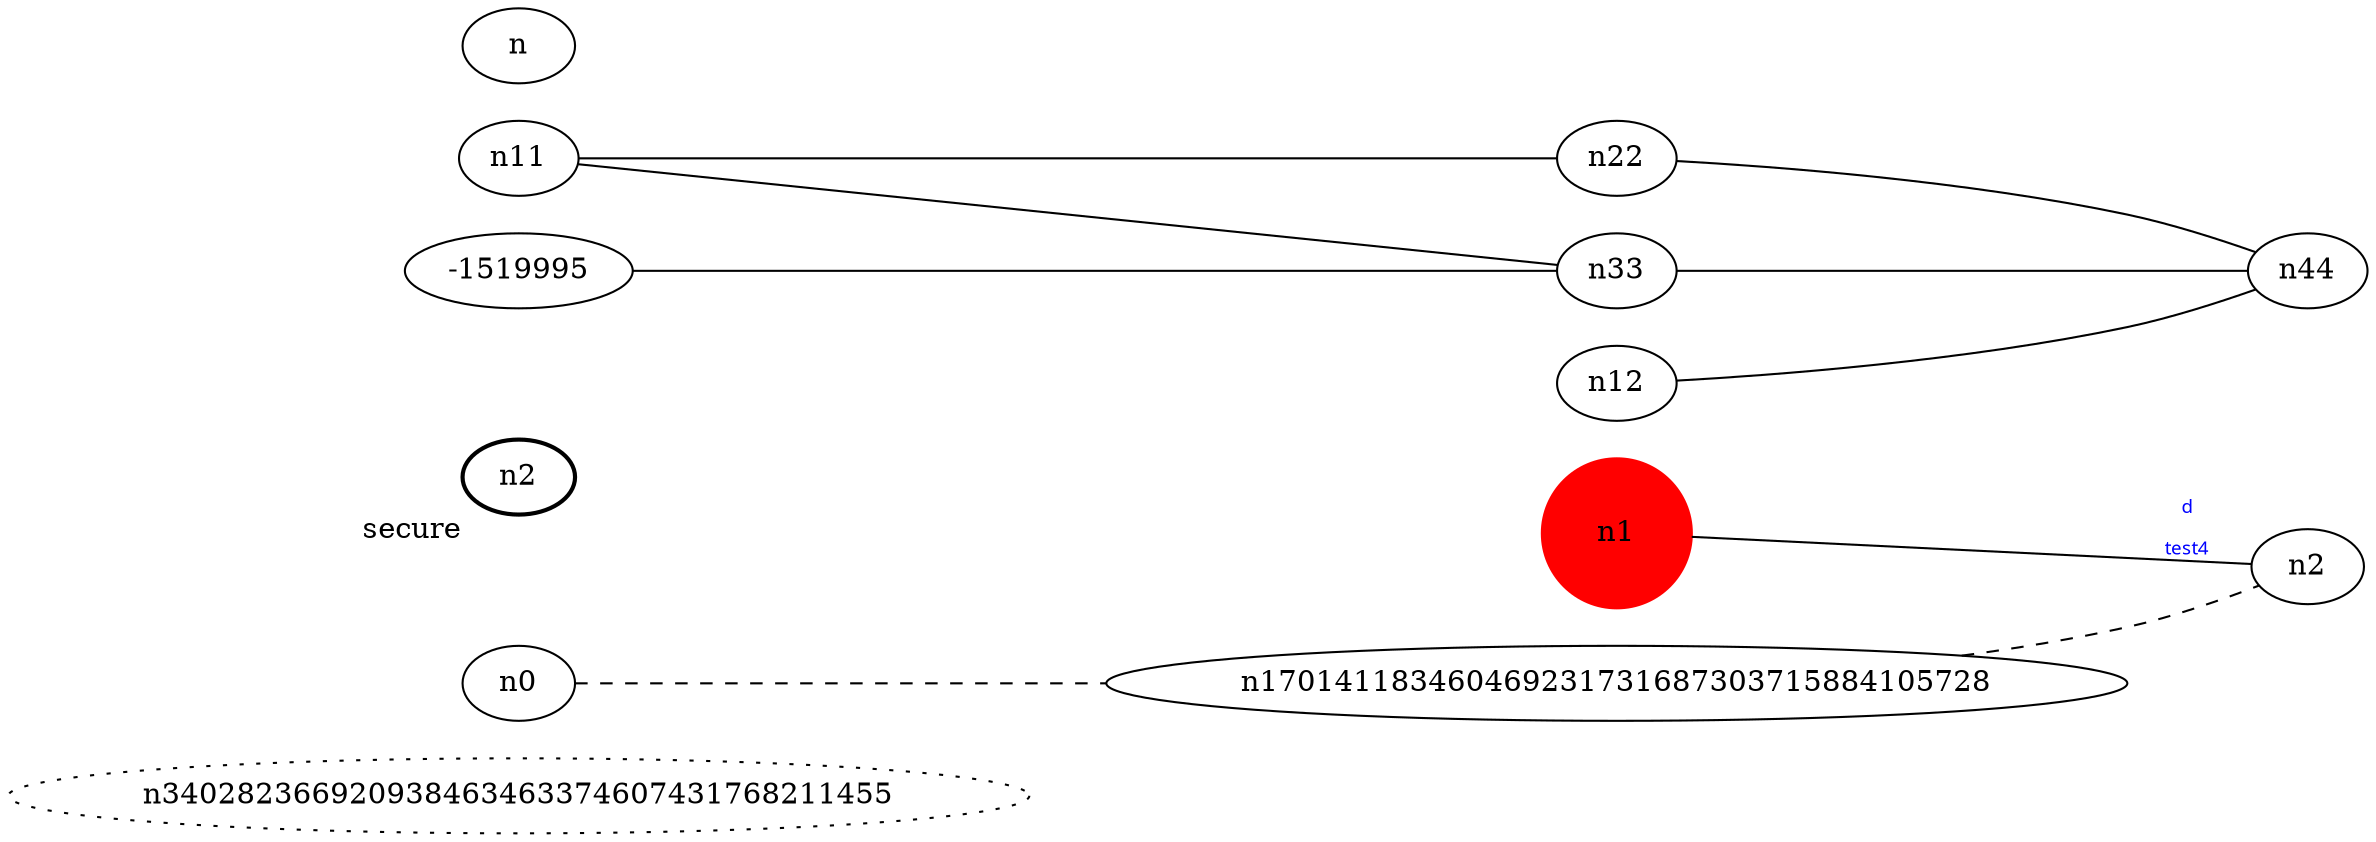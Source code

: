 graph test4 {
	rankdir=LR;
	fontcolor=blue; /* c0; c-7; c0 -- c1 */
	n340282366920938463463374607431768211455 [style=dotted, fillcolor="#123456"]; // c2; c3; c2147483646 -- c3
	n1 [height=1, width=1, color=red, style=filled];
	n‬2 [style=bold, xlabel="secure"];
	n0 -- n170141183460469231731687303715884105728 -- n2[style=dashed];
	n1 -- n2 [fontname="comic sans", label="d\n\l\G", fontcolor=blue, fontsize=9];
	n11 -- n22;
	n11 -- n33;
	n12 -- n44;
	n-1519995 -- n33;
	n22 -- n44;
	n33 -- n44;
}
